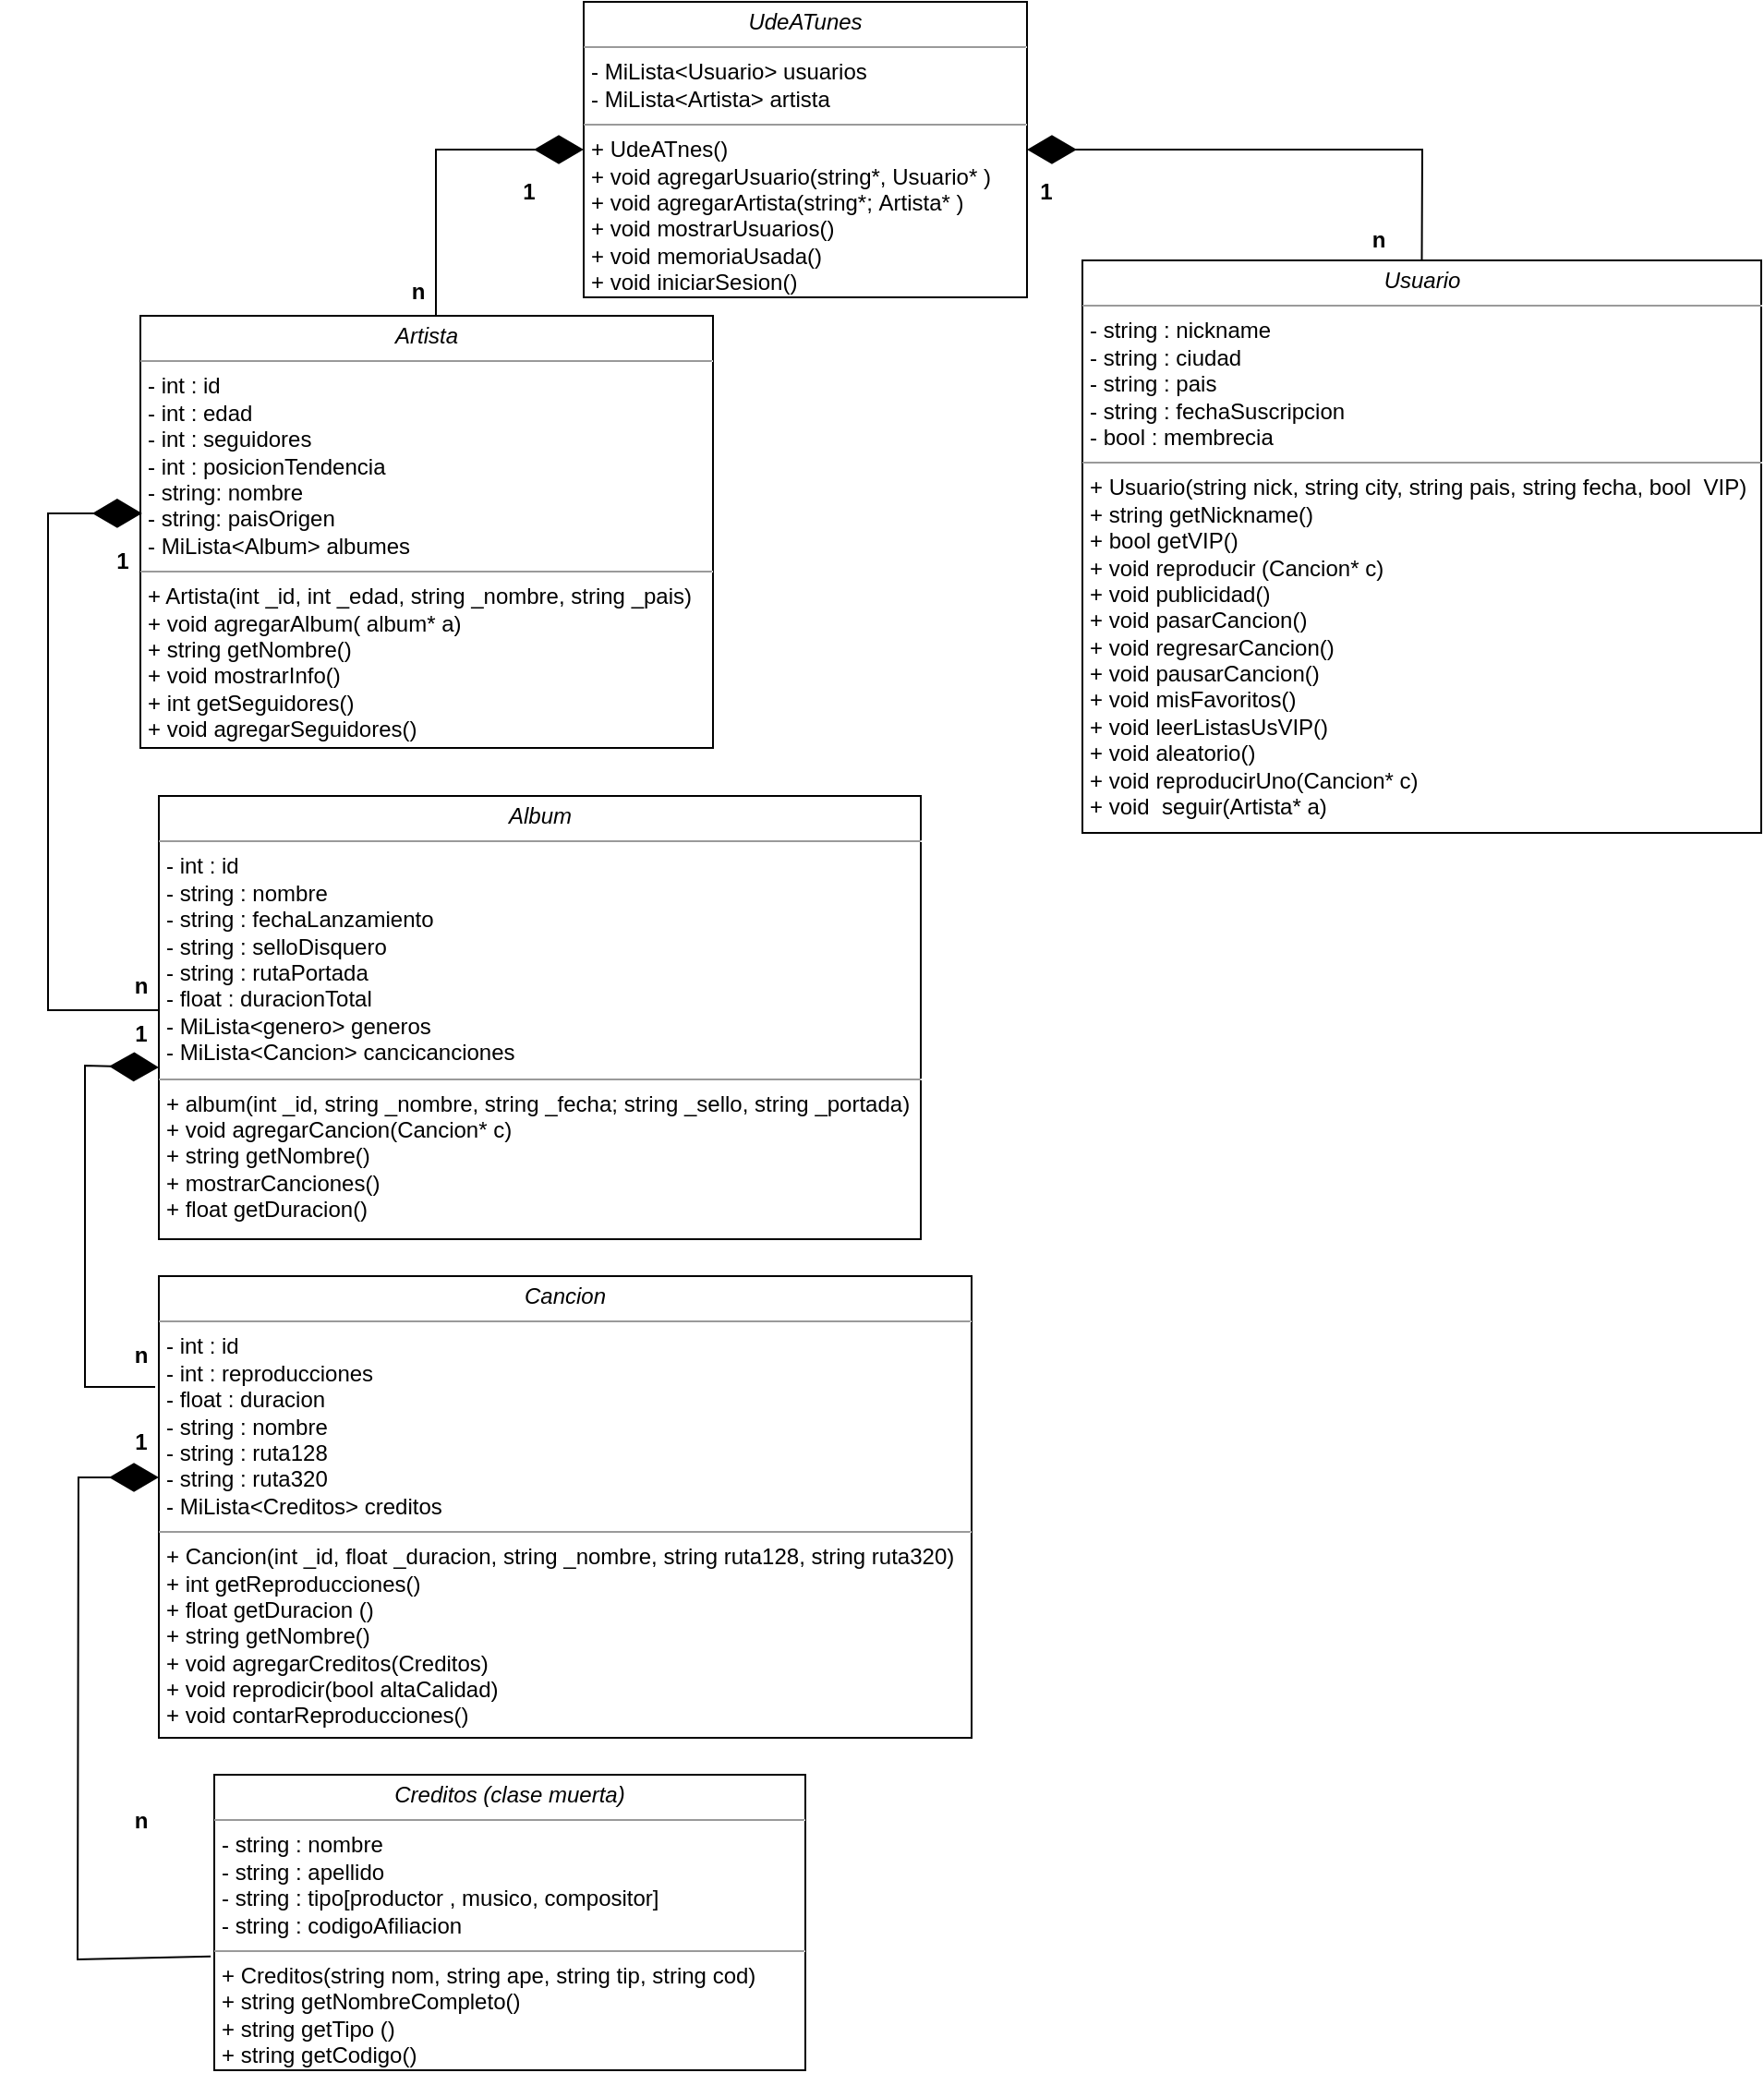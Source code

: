 <mxfile version="28.2.8">
  <diagram name="Page-1" id="c4acf3e9-155e-7222-9cf6-157b1a14988f">
    <mxGraphModel dx="703" dy="1932" grid="1" gridSize="10" guides="1" tooltips="1" connect="1" arrows="1" fold="1" page="1" pageScale="1" pageWidth="850" pageHeight="1100" background="none" math="0" shadow="0">
      <root>
        <mxCell id="0" />
        <mxCell id="1" parent="0" />
        <mxCell id="5d2195bd80daf111-18" value="&lt;p style=&quot;margin:0px;margin-top:4px;text-align:center;&quot;&gt;&lt;i&gt;Artista&lt;/i&gt;&lt;/p&gt;&lt;hr size=&quot;1&quot;&gt;&lt;p style=&quot;margin:0px;margin-left:4px;&quot;&gt;- int : id&lt;br&gt;&lt;/p&gt;&lt;p style=&quot;margin:0px;margin-left:4px;&quot;&gt;- int : edad&lt;/p&gt;&lt;p style=&quot;margin:0px;margin-left:4px;&quot;&gt;- int : seguidores&amp;nbsp;&lt;/p&gt;&lt;p style=&quot;margin:0px;margin-left:4px;&quot;&gt;- int : posicionTendencia&lt;/p&gt;&lt;p style=&quot;margin:0px;margin-left:4px;&quot;&gt;- string&lt;span style=&quot;background-color: transparent; color: light-dark(rgb(0, 0, 0), rgb(255, 255, 255));&quot;&gt;: nombre&lt;/span&gt;&lt;/p&gt;&lt;p style=&quot;margin:0px;margin-left:4px;&quot;&gt;- string: paisOrigen&lt;/p&gt;&lt;p style=&quot;margin:0px;margin-left:4px;&quot;&gt;- MiLista&amp;lt;Album&amp;gt; albumes&lt;/p&gt;&lt;hr size=&quot;1&quot;&gt;&lt;p style=&quot;margin:0px;margin-left:4px;&quot;&gt;+ Artista(int _id,&amp;nbsp;&lt;span style=&quot;background-color: transparent; color: light-dark(rgb(0, 0, 0), rgb(255, 255, 255));&quot;&gt;int _edad,&amp;nbsp;&lt;/span&gt;&lt;span style=&quot;background-color: transparent; color: light-dark(rgb(0, 0, 0), rgb(255, 255, 255));&quot;&gt;string _&lt;/span&gt;&lt;span style=&quot;background-color: transparent; color: light-dark(rgb(0, 0, 0), rgb(255, 255, 255));&quot;&gt;nombre, string _pais)&lt;/span&gt;&lt;/p&gt;&lt;p style=&quot;margin:0px;margin-left:4px;&quot;&gt;&lt;span style=&quot;background-color: transparent; color: light-dark(rgb(0, 0, 0), rgb(255, 255, 255));&quot;&gt;+ void agregarAlbum( album* a)&lt;/span&gt;&lt;/p&gt;&lt;p style=&quot;margin:0px;margin-left:4px;&quot;&gt;+ string getNombre()&lt;/p&gt;&lt;p style=&quot;margin:0px;margin-left:4px;&quot;&gt;+ void mostrarInfo()&lt;/p&gt;&lt;p style=&quot;margin:0px;margin-left:4px;&quot;&gt;+ int getSeguidores()&lt;/p&gt;&lt;p style=&quot;margin:0px;margin-left:4px;&quot;&gt;+ void agregarSeguidores()&lt;/p&gt;" style="verticalAlign=top;align=left;overflow=fill;fontSize=12;fontFamily=Helvetica;html=1;rounded=0;shadow=0;comic=0;labelBackgroundColor=none;strokeWidth=1" parent="1" vertex="1">
          <mxGeometry x="80" y="140" width="310" height="234" as="geometry" />
        </mxCell>
        <mxCell id="5d2195bd80daf111-19" value="&lt;p style=&quot;margin:0px;margin-top:4px;text-align:center;&quot;&gt;&lt;i&gt;Usuario&lt;/i&gt;&lt;/p&gt;&lt;hr size=&quot;1&quot;&gt;&lt;p style=&quot;margin:0px;margin-left:4px;&quot;&gt;- string : nickname&amp;nbsp;&lt;/p&gt;&lt;p style=&quot;margin:0px;margin-left:4px;&quot;&gt;- string : ciudad&lt;/p&gt;&lt;p style=&quot;margin:0px;margin-left:4px;&quot;&gt;- string : pais&lt;/p&gt;&lt;p style=&quot;margin:0px;margin-left:4px;&quot;&gt;- string : fechaSuscripcion&lt;/p&gt;&lt;p style=&quot;margin:0px;margin-left:4px;&quot;&gt;- bool : membrecia&lt;/p&gt;&lt;hr size=&quot;1&quot;&gt;&lt;p style=&quot;margin:0px;margin-left:4px;&quot;&gt;+ Usuario(string nick, string city, string pais, string fecha, bool&amp;nbsp; VIP)&lt;/p&gt;&lt;p style=&quot;margin:0px;margin-left:4px;&quot;&gt;+ string getNickname()&lt;/p&gt;&lt;p style=&quot;margin:0px;margin-left:4px;&quot;&gt;+ bool getVIP(&lt;span style=&quot;background-color: transparent; color: light-dark(rgb(0, 0, 0), rgb(255, 255, 255));&quot;&gt;)&lt;/span&gt;&lt;/p&gt;&lt;p style=&quot;margin:0px;margin-left:4px;&quot;&gt;+ void reproducir (Cancion* c)&lt;/p&gt;&lt;p style=&quot;margin:0px;margin-left:4px;&quot;&gt;+ void publicidad()&lt;/p&gt;&lt;p style=&quot;margin:0px;margin-left:4px;&quot;&gt;+ void pasarCancion()&lt;/p&gt;&lt;p style=&quot;margin:0px;margin-left:4px;&quot;&gt;+ void regresarCancion()&lt;/p&gt;&lt;p style=&quot;margin:0px;margin-left:4px;&quot;&gt;+ void pausarCancion()&lt;/p&gt;&lt;p style=&quot;margin:0px;margin-left:4px;&quot;&gt;&lt;span style=&quot;background-color: transparent; color: light-dark(rgb(0, 0, 0), rgb(255, 255, 255));&quot;&gt;+ void misFavoritos()&lt;/span&gt;&lt;/p&gt;&lt;p style=&quot;margin:0px;margin-left:4px;&quot;&gt;&lt;span style=&quot;background-color: transparent; color: light-dark(rgb(0, 0, 0), rgb(255, 255, 255));&quot;&gt;+ void leerListasUsVIP()&lt;/span&gt;&lt;/p&gt;&lt;p style=&quot;margin:0px;margin-left:4px;&quot;&gt;&lt;span style=&quot;background-color: transparent; color: light-dark(rgb(0, 0, 0), rgb(255, 255, 255));&quot;&gt;+ void aleatorio()&lt;/span&gt;&lt;/p&gt;&lt;p style=&quot;margin:0px;margin-left:4px;&quot;&gt;&lt;span style=&quot;background-color: transparent; color: light-dark(rgb(0, 0, 0), rgb(255, 255, 255));&quot;&gt;+ void reproducirUno(Cancion* c)&lt;/span&gt;&lt;/p&gt;&lt;p style=&quot;margin:0px;margin-left:4px;&quot;&gt;&lt;span style=&quot;background-color: transparent; color: light-dark(rgb(0, 0, 0), rgb(255, 255, 255));&quot;&gt;+ void&amp;nbsp;&lt;/span&gt;&amp;nbsp;seguir(Artista* a)&lt;/p&gt;" style="verticalAlign=top;align=left;overflow=fill;fontSize=12;fontFamily=Helvetica;html=1;rounded=0;shadow=0;comic=0;labelBackgroundColor=none;strokeWidth=1" parent="1" vertex="1">
          <mxGeometry x="590" y="110" width="367.5" height="310" as="geometry" />
        </mxCell>
        <mxCell id="5d2195bd80daf111-20" value="&lt;p style=&quot;margin:0px;margin-top:4px;text-align:center;&quot;&gt;&lt;i&gt;Album&lt;/i&gt;&lt;/p&gt;&lt;hr size=&quot;1&quot;&gt;&lt;p style=&quot;margin:0px;margin-left:4px;&quot;&gt;- int : id&lt;/p&gt;&lt;p style=&quot;margin:0px;margin-left:4px;&quot;&gt;- string : nombre&lt;/p&gt;&lt;p style=&quot;margin:0px;margin-left:4px;&quot;&gt;- string : fechaLanzamiento&lt;/p&gt;&lt;p style=&quot;margin:0px;margin-left:4px;&quot;&gt;- string : selloDisquero&lt;/p&gt;&lt;p style=&quot;margin:0px;margin-left:4px;&quot;&gt;- string : rutaPortada&lt;/p&gt;&lt;p style=&quot;margin:0px;margin-left:4px;&quot;&gt;- float : duracionTotal&lt;/p&gt;&lt;p style=&quot;margin:0px;margin-left:4px;&quot;&gt;- MiLista&amp;lt;genero&amp;gt; generos&lt;/p&gt;&lt;p style=&quot;margin:0px;margin-left:4px;&quot;&gt;- MiLista&amp;lt;Cancion&amp;gt; cancicanciones&lt;/p&gt;&lt;hr size=&quot;1&quot;&gt;&lt;p style=&quot;margin:0px;margin-left:4px;&quot;&gt;+ album(int _id,&amp;nbsp;&lt;span style=&quot;background-color: transparent; color: light-dark(rgb(0, 0, 0), rgb(255, 255, 255));&quot;&gt;string _nombre,&lt;/span&gt;&lt;span style=&quot;background-color: transparent; color: light-dark(rgb(0, 0, 0), rgb(255, 255, 255));&quot;&gt;&amp;nbsp;string _fecha; &lt;/span&gt;&lt;span style=&quot;background-color: transparent; color: light-dark(rgb(0, 0, 0), rgb(255, 255, 255));&quot;&gt;string _sello,&amp;nbsp;&lt;/span&gt;&lt;span style=&quot;background-color: transparent; color: light-dark(rgb(0, 0, 0), rgb(255, 255, 255));&quot;&gt;string _portada)&lt;/span&gt;&lt;/p&gt;&lt;p style=&quot;margin: 0px 0px 0px 4px;&quot;&gt;+ void agregarCancion(Cancion* c)&lt;/p&gt;&lt;p style=&quot;margin: 0px 0px 0px 4px;&quot;&gt;+ string getNombre()&lt;/p&gt;&lt;p style=&quot;margin: 0px 0px 0px 4px;&quot;&gt;+ mostrarCanciones()&lt;/p&gt;&lt;p style=&quot;margin: 0px 0px 0px 4px;&quot;&gt;+ float getDuracion()&lt;/p&gt;" style="verticalAlign=top;align=left;overflow=fill;fontSize=12;fontFamily=Helvetica;html=1;rounded=0;shadow=0;comic=0;labelBackgroundColor=none;strokeWidth=1" parent="1" vertex="1">
          <mxGeometry x="90" y="400" width="412.5" height="240" as="geometry" />
        </mxCell>
        <mxCell id="kEO1N2rS-5H2nuJ377hE-1" value="&lt;p style=&quot;margin:0px;margin-top:4px;text-align:center;&quot;&gt;&lt;i&gt;Creditos (clase muerta)&lt;/i&gt;&lt;/p&gt;&lt;hr size=&quot;1&quot;&gt;&lt;p style=&quot;margin:0px;margin-left:4px;&quot;&gt;- string : nombre&lt;/p&gt;&lt;p style=&quot;margin:0px;margin-left:4px;&quot;&gt;&lt;span style=&quot;background-color: transparent; color: light-dark(rgb(0, 0, 0), rgb(255, 255, 255));&quot;&gt;- string : apellido&lt;/span&gt;&lt;/p&gt;&lt;p style=&quot;margin:0px;margin-left:4px;&quot;&gt;&lt;span style=&quot;background-color: transparent; color: light-dark(rgb(0, 0, 0), rgb(255, 255, 255));&quot;&gt;- string : tipo[productor , musico, compositor]&lt;/span&gt;&lt;/p&gt;&lt;p style=&quot;margin:0px;margin-left:4px;&quot;&gt;&lt;span style=&quot;background-color: transparent; color: light-dark(rgb(0, 0, 0), rgb(255, 255, 255));&quot;&gt;- string : codigoAfiliacion&lt;/span&gt;&lt;span style=&quot;background-color: transparent; color: light-dark(rgb(0, 0, 0), rgb(255, 255, 255));&quot;&gt;&amp;nbsp;&lt;/span&gt;&lt;/p&gt;&lt;hr size=&quot;1&quot;&gt;&lt;p style=&quot;margin:0px;margin-left:4px;&quot;&gt;+ Creditos(&lt;span style=&quot;background-color: transparent; color: light-dark(rgb(0, 0, 0), rgb(255, 255, 255));&quot;&gt;string nom,&amp;nbsp;&lt;/span&gt;&lt;span style=&quot;background-color: transparent; color: light-dark(rgb(0, 0, 0), rgb(255, 255, 255));&quot;&gt;string ape,&amp;nbsp;&lt;/span&gt;&lt;span style=&quot;background-color: transparent; color: light-dark(rgb(0, 0, 0), rgb(255, 255, 255));&quot;&gt;string tip,&amp;nbsp;&lt;/span&gt;&lt;span style=&quot;background-color: transparent; color: light-dark(rgb(0, 0, 0), rgb(255, 255, 255));&quot;&gt;string cod&lt;/span&gt;&lt;span style=&quot;background-color: transparent; color: light-dark(rgb(0, 0, 0), rgb(255, 255, 255));&quot;&gt;)&lt;/span&gt;&lt;/p&gt;&lt;p style=&quot;margin:0px;margin-left:4px;&quot;&gt;&lt;span style=&quot;background-color: transparent; color: light-dark(rgb(0, 0, 0), rgb(255, 255, 255));&quot;&gt;+ string getNombreCompleto()&lt;/span&gt;&lt;/p&gt;&lt;p style=&quot;margin:0px;margin-left:4px;&quot;&gt;&lt;span style=&quot;background-color: transparent; color: light-dark(rgb(0, 0, 0), rgb(255, 255, 255));&quot;&gt;+ string getTipo ()&lt;/span&gt;&lt;/p&gt;&lt;p style=&quot;margin:0px;margin-left:4px;&quot;&gt;&lt;span style=&quot;background-color: transparent; color: light-dark(rgb(0, 0, 0), rgb(255, 255, 255));&quot;&gt;+ string getCodigo()&lt;/span&gt;&lt;/p&gt;" style="verticalAlign=top;align=left;overflow=fill;fontSize=12;fontFamily=Helvetica;html=1;rounded=0;shadow=0;comic=0;labelBackgroundColor=none;strokeWidth=1" parent="1" vertex="1">
          <mxGeometry x="120" y="930" width="320" height="160" as="geometry" />
        </mxCell>
        <mxCell id="kEO1N2rS-5H2nuJ377hE-2" value="&lt;p style=&quot;margin:0px;margin-top:4px;text-align:center;&quot;&gt;&lt;i&gt;Cancion&lt;/i&gt;&lt;/p&gt;&lt;hr size=&quot;1&quot;&gt;&lt;p style=&quot;margin:0px;margin-left:4px;&quot;&gt;- int : id&amp;nbsp;&lt;/p&gt;&lt;p style=&quot;margin:0px;margin-left:4px;&quot;&gt;- int : reproducciones&lt;/p&gt;&lt;p style=&quot;margin:0px;margin-left:4px;&quot;&gt;- float : duracion&lt;/p&gt;&lt;p style=&quot;margin:0px;margin-left:4px;&quot;&gt;- string : nombre&lt;/p&gt;&lt;p style=&quot;margin:0px;margin-left:4px;&quot;&gt;- string : ruta128&lt;/p&gt;&lt;p style=&quot;margin:0px;margin-left:4px;&quot;&gt;- string : ruta320&lt;/p&gt;&lt;p style=&quot;margin:0px;margin-left:4px;&quot;&gt;- MiLista&amp;lt;Creditos&amp;gt; creditos&lt;/p&gt;&lt;hr size=&quot;1&quot;&gt;&lt;p style=&quot;margin:0px;margin-left:4px;&quot;&gt;+ Cancion(&lt;span style=&quot;background-color: transparent; color: light-dark(rgb(0, 0, 0), rgb(255, 255, 255));&quot;&gt;int _id,&amp;nbsp;&lt;/span&gt;&lt;span style=&quot;background-color: transparent; color: light-dark(rgb(0, 0, 0), rgb(255, 255, 255));&quot;&gt;float _duracion,&lt;/span&gt;&lt;span style=&quot;background-color: transparent; color: light-dark(rgb(0, 0, 0), rgb(255, 255, 255));&quot;&gt;&amp;nbsp;string _nombre,&amp;nbsp;&lt;/span&gt;&lt;span style=&quot;background-color: transparent; color: light-dark(rgb(0, 0, 0), rgb(255, 255, 255));&quot;&gt;string ruta128,&lt;/span&gt;&lt;span style=&quot;background-color: transparent; color: light-dark(rgb(0, 0, 0), rgb(255, 255, 255));&quot;&gt;&amp;nbsp;string ruta320)&lt;/span&gt;&lt;/p&gt;&lt;p style=&quot;margin:0px;margin-left:4px;&quot;&gt;&lt;span style=&quot;background-color: transparent; color: light-dark(rgb(0, 0, 0), rgb(255, 255, 255));&quot;&gt;+ int getReproducciones()&lt;/span&gt;&lt;/p&gt;&lt;p style=&quot;margin:0px;margin-left:4px;&quot;&gt;&lt;span style=&quot;background-color: transparent; color: light-dark(rgb(0, 0, 0), rgb(255, 255, 255));&quot;&gt;+ float getDuracion ()&lt;/span&gt;&lt;/p&gt;&lt;p style=&quot;margin:0px;margin-left:4px;&quot;&gt;&lt;span style=&quot;background-color: transparent; color: light-dark(rgb(0, 0, 0), rgb(255, 255, 255));&quot;&gt;+ string getNombre()&lt;/span&gt;&lt;/p&gt;&lt;p style=&quot;margin:0px;margin-left:4px;&quot;&gt;&lt;span style=&quot;background-color: transparent; color: light-dark(rgb(0, 0, 0), rgb(255, 255, 255));&quot;&gt;+ void agregarCreditos(Creditos)&lt;/span&gt;&lt;/p&gt;&lt;p style=&quot;margin:0px;margin-left:4px;&quot;&gt;&lt;span style=&quot;background-color: transparent; color: light-dark(rgb(0, 0, 0), rgb(255, 255, 255));&quot;&gt;+ void reprodicir(bool altaCalidad)&lt;/span&gt;&lt;/p&gt;&lt;p style=&quot;margin:0px;margin-left:4px;&quot;&gt;&lt;span style=&quot;background-color: transparent; color: light-dark(rgb(0, 0, 0), rgb(255, 255, 255));&quot;&gt;+ void contarReproducciones()&lt;/span&gt;&lt;/p&gt;&lt;p style=&quot;margin:0px;margin-left:4px;&quot;&gt;&lt;br&gt;&lt;/p&gt;" style="verticalAlign=top;align=left;overflow=fill;fontSize=12;fontFamily=Helvetica;html=1;rounded=0;shadow=0;comic=0;labelBackgroundColor=none;strokeWidth=1" parent="1" vertex="1">
          <mxGeometry x="90" y="660" width="440" height="250" as="geometry" />
        </mxCell>
        <mxCell id="kEO1N2rS-5H2nuJ377hE-3" value="&lt;p style=&quot;margin:0px;margin-top:4px;text-align:center;&quot;&gt;&lt;i&gt;UdeATunes&lt;/i&gt;&lt;/p&gt;&lt;hr size=&quot;1&quot;&gt;&lt;p style=&quot;margin:0px;margin-left:4px;&quot;&gt;- MiLista&amp;lt;Usuario&amp;gt; usuarios&lt;/p&gt;&lt;p style=&quot;margin:0px;margin-left:4px;&quot;&gt;-&amp;nbsp;&lt;span style=&quot;background-color: transparent; color: light-dark(rgb(0, 0, 0), rgb(255, 255, 255));&quot;&gt;MiLista&amp;lt;Artista&amp;gt; artista&lt;/span&gt;&lt;/p&gt;&lt;hr size=&quot;1&quot;&gt;&lt;p style=&quot;margin:0px;margin-left:4px;&quot;&gt;+ UdeATnes()&lt;/p&gt;&lt;p style=&quot;margin:0px;margin-left:4px;&quot;&gt;+ void agregarUsuario(&lt;span style=&quot;background-color: transparent; color: light-dark(rgb(0, 0, 0), rgb(255, 255, 255));&quot;&gt;string*,&amp;nbsp;&lt;/span&gt;&lt;span style=&quot;background-color: transparent; color: light-dark(rgb(0, 0, 0), rgb(255, 255, 255));&quot;&gt;Usuario* )&lt;/span&gt;&lt;/p&gt;&lt;p style=&quot;margin:0px;margin-left:4px;&quot;&gt;+ void&amp;nbsp;&lt;span style=&quot;background-color: transparent; color: light-dark(rgb(0, 0, 0), rgb(255, 255, 255));&quot;&gt;agregarArtista(string*;&amp;nbsp;&lt;/span&gt;&lt;span style=&quot;background-color: transparent; color: light-dark(rgb(0, 0, 0), rgb(255, 255, 255));&quot;&gt;Artista*&lt;/span&gt;&lt;span style=&quot;background-color: transparent; color: light-dark(rgb(0, 0, 0), rgb(255, 255, 255));&quot;&gt;&amp;nbsp;)&lt;/span&gt;&lt;/p&gt;&lt;p style=&quot;margin:0px;margin-left:4px;&quot;&gt;&lt;span style=&quot;background-color: transparent; color: light-dark(rgb(0, 0, 0), rgb(255, 255, 255));&quot;&gt;+ void mostrarUsuarios()&lt;/span&gt;&lt;/p&gt;&lt;p style=&quot;margin:0px;margin-left:4px;&quot;&gt;&lt;span style=&quot;background-color: transparent; color: light-dark(rgb(0, 0, 0), rgb(255, 255, 255));&quot;&gt;+ void memoriaUsada()&lt;/span&gt;&lt;/p&gt;&lt;p style=&quot;margin:0px;margin-left:4px;&quot;&gt;&lt;span style=&quot;background-color: transparent; color: light-dark(rgb(0, 0, 0), rgb(255, 255, 255));&quot;&gt;+ void iniciarSesion()&lt;/span&gt;&lt;/p&gt;&lt;p style=&quot;margin:0px;margin-left:4px;&quot;&gt;&lt;span style=&quot;background-color: transparent; color: light-dark(rgb(0, 0, 0), rgb(255, 255, 255));&quot;&gt;&lt;br&gt;&lt;/span&gt;&lt;/p&gt;" style="verticalAlign=top;align=left;overflow=fill;fontSize=12;fontFamily=Helvetica;html=1;rounded=0;shadow=0;comic=0;labelBackgroundColor=none;strokeWidth=1" parent="1" vertex="1">
          <mxGeometry x="320" y="-30" width="240" height="160" as="geometry" />
        </mxCell>
        <mxCell id="jF2GMinok_9fXjJ2wsCy-1" value="" style="endArrow=diamondThin;endFill=1;endSize=24;html=1;rounded=0;entryX=0;entryY=0.5;entryDx=0;entryDy=0;" parent="1" target="kEO1N2rS-5H2nuJ377hE-3" edge="1">
          <mxGeometry width="160" relative="1" as="geometry">
            <mxPoint x="240" y="140" as="sourcePoint" />
            <mxPoint x="284.08" y="90" as="targetPoint" />
            <Array as="points">
              <mxPoint x="240" y="50" />
            </Array>
          </mxGeometry>
        </mxCell>
        <mxCell id="jF2GMinok_9fXjJ2wsCy-2" value="" style="endArrow=diamondThin;endFill=1;endSize=24;html=1;rounded=0;exitX=0.5;exitY=0;exitDx=0;exitDy=0;entryX=1;entryY=0.5;entryDx=0;entryDy=0;" parent="1" source="5d2195bd80daf111-19" target="kEO1N2rS-5H2nuJ377hE-3" edge="1">
          <mxGeometry width="160" relative="1" as="geometry">
            <mxPoint x="630" y="180" as="sourcePoint" />
            <mxPoint x="687" y="70" as="targetPoint" />
            <Array as="points">
              <mxPoint x="774" y="50" />
              <mxPoint x="634" y="50" />
            </Array>
          </mxGeometry>
        </mxCell>
        <mxCell id="jF2GMinok_9fXjJ2wsCy-3" value="n" style="text;align=center;fontStyle=1;verticalAlign=middle;spacingLeft=3;spacingRight=3;strokeColor=none;rotatable=0;points=[[0,0.5],[1,0.5]];portConstraint=eastwest;html=1;" parent="1" vertex="1">
          <mxGeometry x="190" y="114" width="80" height="26" as="geometry" />
        </mxCell>
        <mxCell id="jF2GMinok_9fXjJ2wsCy-4" value="n" style="text;align=center;fontStyle=1;verticalAlign=middle;spacingLeft=3;spacingRight=3;strokeColor=none;rotatable=0;points=[[0,0.5],[1,0.5]];portConstraint=eastwest;html=1;" parent="1" vertex="1">
          <mxGeometry x="710" y="86" width="80" height="26" as="geometry" />
        </mxCell>
        <mxCell id="jF2GMinok_9fXjJ2wsCy-5" value="1" style="text;align=center;fontStyle=1;verticalAlign=middle;spacingLeft=3;spacingRight=3;strokeColor=none;rotatable=0;points=[[0,0.5],[1,0.5]];portConstraint=eastwest;html=1;" parent="1" vertex="1">
          <mxGeometry x="530" y="60" width="80" height="26" as="geometry" />
        </mxCell>
        <mxCell id="jF2GMinok_9fXjJ2wsCy-6" value="1" style="text;align=center;fontStyle=1;verticalAlign=middle;spacingLeft=3;spacingRight=3;strokeColor=none;rotatable=0;points=[[0,0.5],[1,0.5]];portConstraint=eastwest;html=1;" parent="1" vertex="1">
          <mxGeometry x="250" y="60" width="80" height="26" as="geometry" />
        </mxCell>
        <mxCell id="jF2GMinok_9fXjJ2wsCy-8" value="" style="endArrow=diamondThin;endFill=1;endSize=24;html=1;rounded=0;entryX=0.003;entryY=0.457;entryDx=0;entryDy=0;exitX=0;exitY=0.5;exitDx=0;exitDy=0;entryPerimeter=0;" parent="1" edge="1" target="5d2195bd80daf111-18">
          <mxGeometry width="160" relative="1" as="geometry">
            <mxPoint x="90" y="516" as="sourcePoint" />
            <mxPoint x="90" y="291" as="targetPoint" />
            <Array as="points">
              <mxPoint x="30" y="516" />
              <mxPoint x="30" y="247" />
            </Array>
          </mxGeometry>
        </mxCell>
        <mxCell id="jF2GMinok_9fXjJ2wsCy-10" value="n" style="text;align=center;fontStyle=1;verticalAlign=middle;spacingLeft=3;spacingRight=3;strokeColor=none;rotatable=0;points=[[0,0.5],[1,0.5]];portConstraint=eastwest;html=1;" parent="1" vertex="1">
          <mxGeometry x="40" y="490" width="80" height="26" as="geometry" />
        </mxCell>
        <mxCell id="jF2GMinok_9fXjJ2wsCy-11" value="1" style="text;align=center;fontStyle=1;verticalAlign=middle;spacingLeft=3;spacingRight=3;strokeColor=none;rotatable=0;points=[[0,0.5],[1,0.5]];portConstraint=eastwest;html=1;" parent="1" vertex="1">
          <mxGeometry x="30" y="260" width="80" height="26" as="geometry" />
        </mxCell>
        <mxCell id="jF2GMinok_9fXjJ2wsCy-13" value="" style="endArrow=diamondThin;endFill=1;endSize=24;html=1;rounded=0;entryX=0;entryY=0.5;entryDx=0;entryDy=0;" parent="1" edge="1">
          <mxGeometry width="160" relative="1" as="geometry">
            <mxPoint x="88" y="720" as="sourcePoint" />
            <mxPoint x="90" y="547" as="targetPoint" />
            <Array as="points">
              <mxPoint x="50" y="720" />
              <mxPoint x="50" y="546" />
            </Array>
          </mxGeometry>
        </mxCell>
        <mxCell id="jF2GMinok_9fXjJ2wsCy-14" value="n" style="text;align=center;fontStyle=1;verticalAlign=middle;spacingLeft=3;spacingRight=3;strokeColor=none;rotatable=0;points=[[0,0.5],[1,0.5]];portConstraint=eastwest;html=1;" parent="1" vertex="1">
          <mxGeometry x="40" y="690" width="80" height="26" as="geometry" />
        </mxCell>
        <mxCell id="jF2GMinok_9fXjJ2wsCy-15" value="1" style="text;align=center;fontStyle=1;verticalAlign=middle;spacingLeft=3;spacingRight=3;strokeColor=none;rotatable=0;points=[[0,0.5],[1,0.5]];portConstraint=eastwest;html=1;" parent="1" vertex="1">
          <mxGeometry x="40" y="516" width="80" height="26" as="geometry" />
        </mxCell>
        <mxCell id="jF2GMinok_9fXjJ2wsCy-16" value="" style="endArrow=diamondThin;endFill=1;endSize=24;html=1;rounded=0;exitX=-0.006;exitY=0.615;exitDx=0;exitDy=0;exitPerimeter=0;" parent="1" source="kEO1N2rS-5H2nuJ377hE-1" edge="1">
          <mxGeometry width="160" relative="1" as="geometry">
            <mxPoint x="90.0" y="991.02" as="sourcePoint" />
            <mxPoint x="90" y="769" as="targetPoint" />
            <Array as="points">
              <mxPoint x="46" y="1030" />
              <mxPoint x="46.48" y="769" />
            </Array>
          </mxGeometry>
        </mxCell>
        <mxCell id="jF2GMinok_9fXjJ2wsCy-17" value="n" style="text;align=center;fontStyle=1;verticalAlign=middle;spacingLeft=3;spacingRight=3;strokeColor=none;rotatable=0;points=[[0,0.5],[1,0.5]];portConstraint=eastwest;html=1;" parent="1" vertex="1">
          <mxGeometry x="40" y="942" width="80" height="26" as="geometry" />
        </mxCell>
        <mxCell id="jF2GMinok_9fXjJ2wsCy-18" value="1" style="text;align=center;fontStyle=1;verticalAlign=middle;spacingLeft=3;spacingRight=3;strokeColor=none;rotatable=0;points=[[0,0.5],[1,0.5]];portConstraint=eastwest;html=1;" parent="1" vertex="1">
          <mxGeometry x="40" y="731" width="80" height="38" as="geometry" />
        </mxCell>
      </root>
    </mxGraphModel>
  </diagram>
</mxfile>
